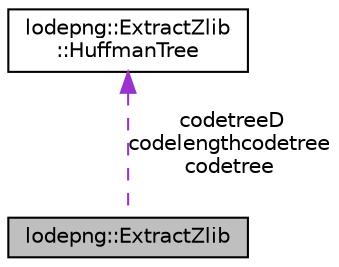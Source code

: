 digraph "lodepng::ExtractZlib"
{
 // LATEX_PDF_SIZE
  edge [fontname="Helvetica",fontsize="10",labelfontname="Helvetica",labelfontsize="10"];
  node [fontname="Helvetica",fontsize="10",shape=record];
  Node1 [label="lodepng::ExtractZlib",height=0.2,width=0.4,color="black", fillcolor="grey75", style="filled", fontcolor="black",tooltip=" "];
  Node2 -> Node1 [dir="back",color="darkorchid3",fontsize="10",style="dashed",label=" codetreeD\ncodelengthcodetree\ncodetree" ,fontname="Helvetica"];
  Node2 [label="lodepng::ExtractZlib\l::HuffmanTree",height=0.2,width=0.4,color="black", fillcolor="white", style="filled",URL="$structlodepng_1_1_extract_zlib_1_1_huffman_tree.html",tooltip=" "];
}
